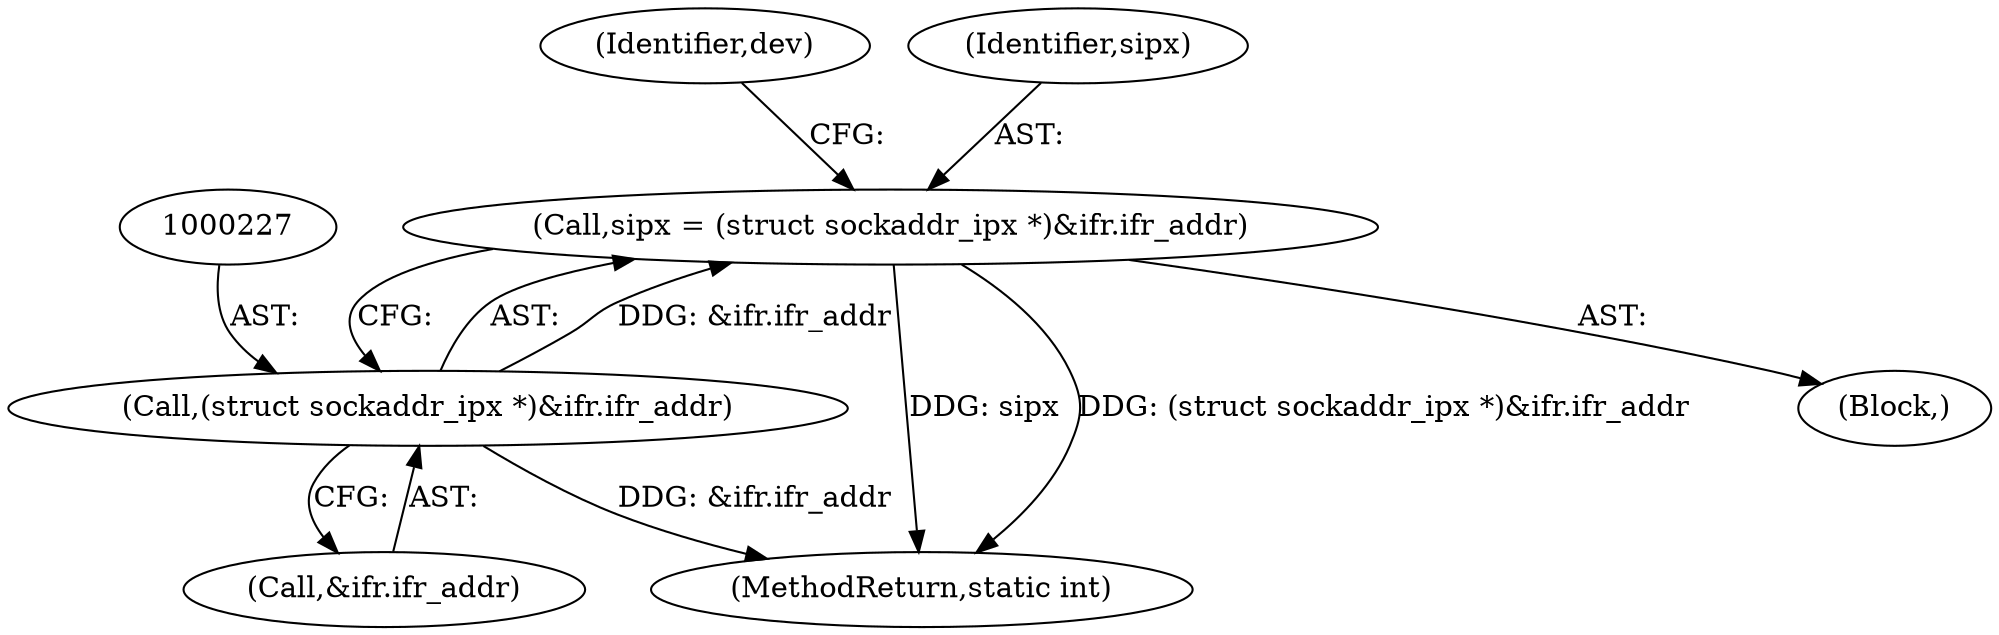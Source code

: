 digraph "0_linux_ee0d8d8482345ff97a75a7d747efc309f13b0d80@pointer" {
"1000224" [label="(Call,sipx = (struct sockaddr_ipx *)&ifr.ifr_addr)"];
"1000226" [label="(Call,(struct sockaddr_ipx *)&ifr.ifr_addr)"];
"1000226" [label="(Call,(struct sockaddr_ipx *)&ifr.ifr_addr)"];
"1000224" [label="(Call,sipx = (struct sockaddr_ipx *)&ifr.ifr_addr)"];
"1000344" [label="(MethodReturn,static int)"];
"1000228" [label="(Call,&ifr.ifr_addr)"];
"1000233" [label="(Identifier,dev)"];
"1000208" [label="(Block,)"];
"1000225" [label="(Identifier,sipx)"];
"1000224" -> "1000208"  [label="AST: "];
"1000224" -> "1000226"  [label="CFG: "];
"1000225" -> "1000224"  [label="AST: "];
"1000226" -> "1000224"  [label="AST: "];
"1000233" -> "1000224"  [label="CFG: "];
"1000224" -> "1000344"  [label="DDG: sipx"];
"1000224" -> "1000344"  [label="DDG: (struct sockaddr_ipx *)&ifr.ifr_addr"];
"1000226" -> "1000224"  [label="DDG: &ifr.ifr_addr"];
"1000226" -> "1000228"  [label="CFG: "];
"1000227" -> "1000226"  [label="AST: "];
"1000228" -> "1000226"  [label="AST: "];
"1000226" -> "1000344"  [label="DDG: &ifr.ifr_addr"];
}
